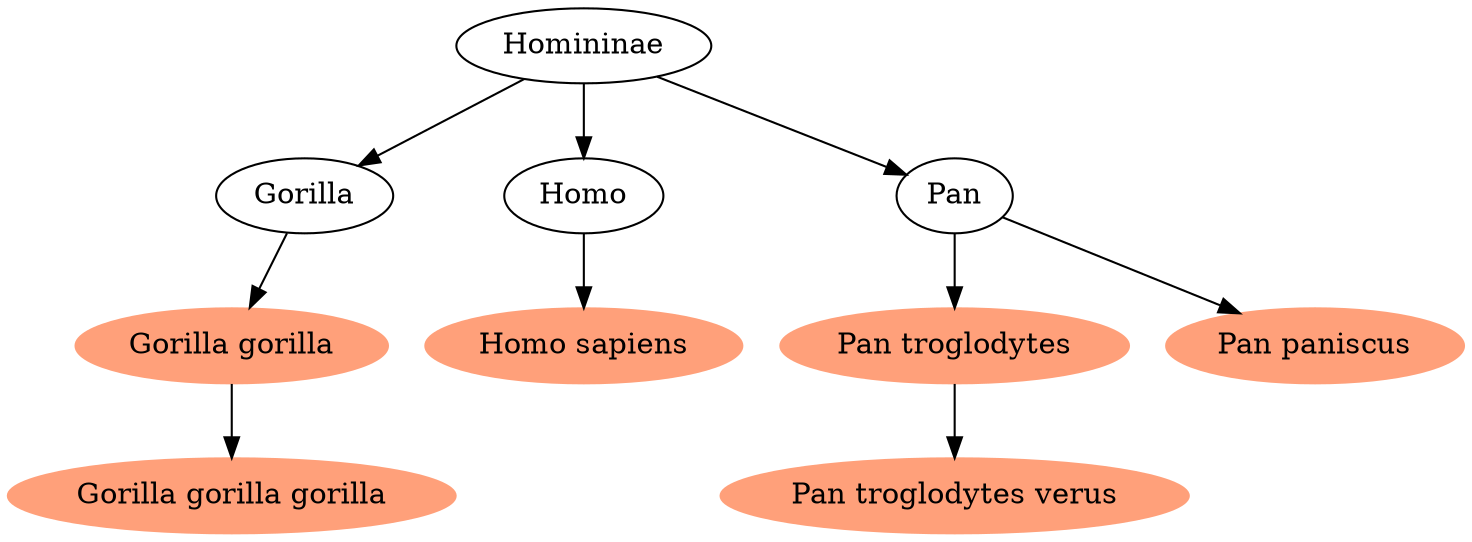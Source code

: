digraph g {
	9593 -> 9595
	9595 [color="lightsalmon",style=filled]
	9595 [label="Gorilla gorilla gorilla"]
	9593 [color="lightsalmon",style=filled]
	9593 [label="Gorilla gorilla"]
	9592 -> 9593
	9593 [color="lightsalmon",style=filled]
	9593 [label="Gorilla gorilla"]
	9592 [label="Gorilla"]
	9605 -> 9606
	9606 [color="lightsalmon",style=filled]
	9606 [label="Homo sapiens"]
	9605 [label="Homo"]
	9598 -> 37012
	37012 [color="lightsalmon",style=filled]
	37012 [label="Pan troglodytes verus"]
	9598 [color="lightsalmon",style=filled]
	9598 [label="Pan troglodytes"]
	9596 -> 9597
	9597 [color="lightsalmon",style=filled]
	9597 [label="Pan paniscus"]
	9596 [label="Pan"]
	9596 -> 9598
	9598 [color="lightsalmon",style=filled]
	9598 [label="Pan troglodytes"]
	9596 [label="Pan"]
	207598 -> 9596
	9596 [label="Pan"]
	207598 [label="Homininae"]
	207598 -> 9605
	9605 [label="Homo"]
	207598 [label="Homininae"]
	207598 -> 9592
	9592 [label="Gorilla"]
	207598 [label="Homininae"]
}
